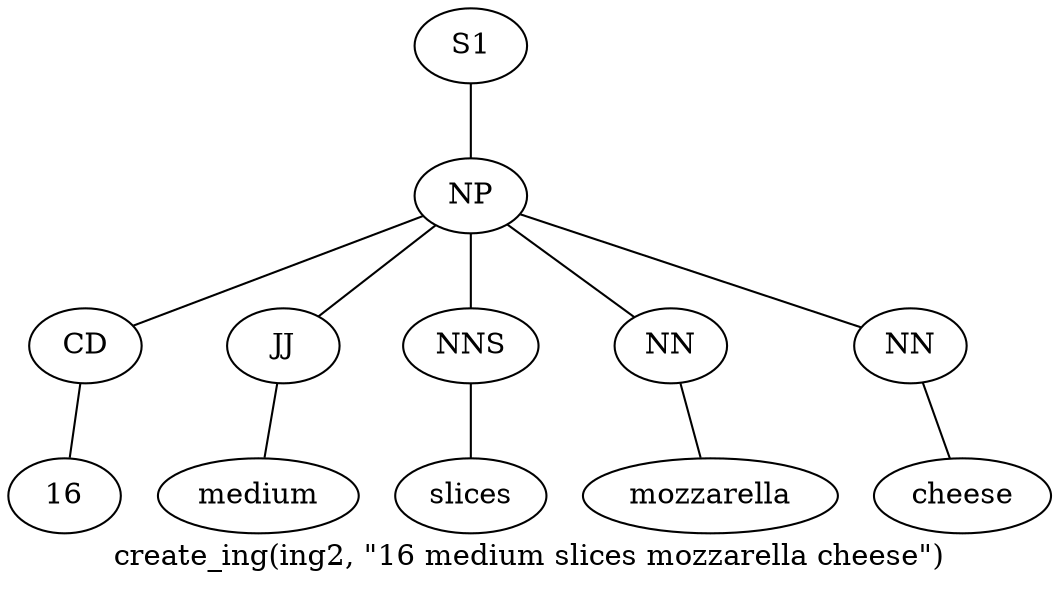 graph SyntaxGraph {
	label = "create_ing(ing2, \"16 medium slices mozzarella cheese\")";
	Node0 [label="S1"];
	Node1 [label="NP"];
	Node2 [label="CD"];
	Node3 [label="16"];
	Node4 [label="JJ"];
	Node5 [label="medium"];
	Node6 [label="NNS"];
	Node7 [label="slices"];
	Node8 [label="NN"];
	Node9 [label="mozzarella"];
	Node10 [label="NN"];
	Node11 [label="cheese"];

	Node0 -- Node1;
	Node1 -- Node2;
	Node1 -- Node4;
	Node1 -- Node6;
	Node1 -- Node8;
	Node1 -- Node10;
	Node2 -- Node3;
	Node4 -- Node5;
	Node6 -- Node7;
	Node8 -- Node9;
	Node10 -- Node11;
}